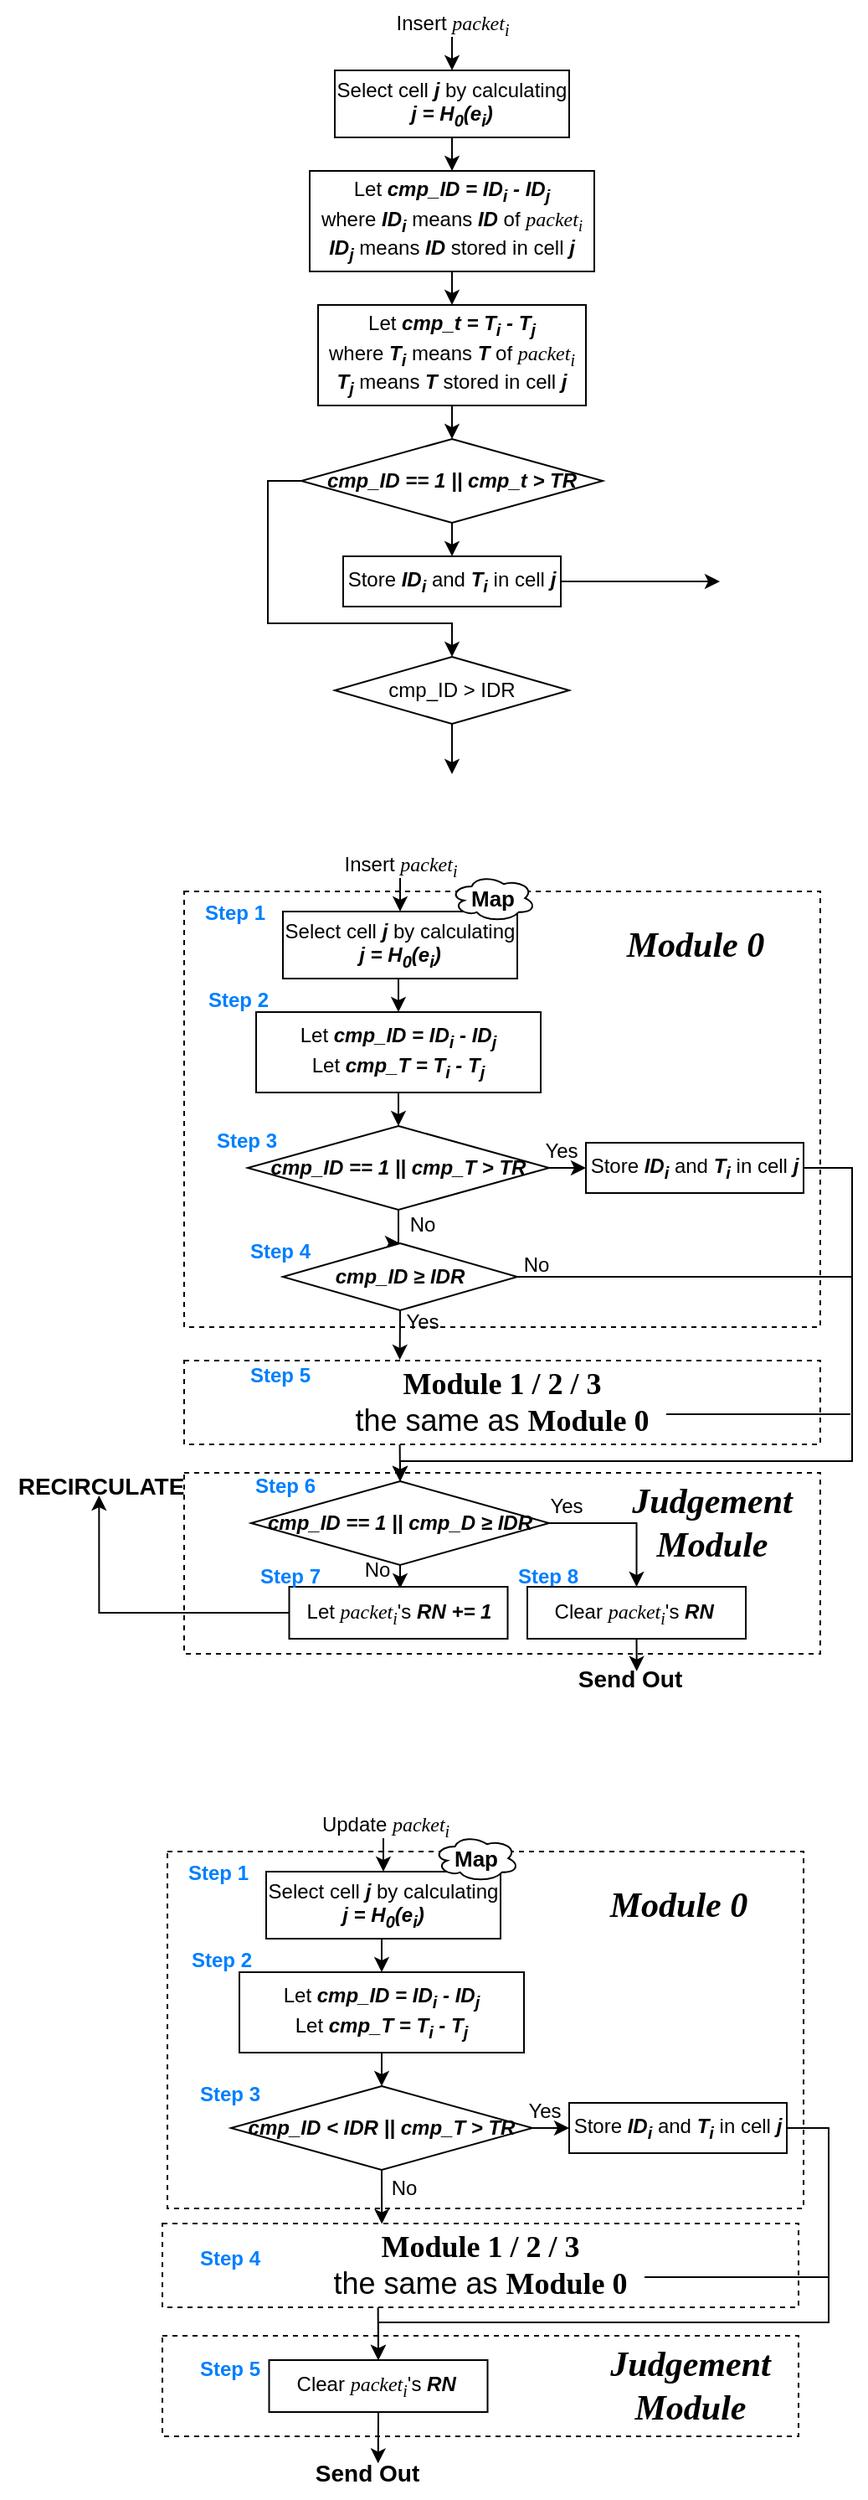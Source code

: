 <mxfile version="21.3.2" type="github">
  <diagram id="C5RBs43oDa-KdzZeNtuy" name="Page-1">
    <mxGraphModel dx="1040" dy="599" grid="0" gridSize="10" guides="1" tooltips="1" connect="1" arrows="1" fold="1" page="0" pageScale="1" pageWidth="827" pageHeight="5000" math="0" shadow="0">
      <root>
        <mxCell id="WIyWlLk6GJQsqaUBKTNV-0" />
        <mxCell id="WIyWlLk6GJQsqaUBKTNV-1" parent="WIyWlLk6GJQsqaUBKTNV-0" />
        <mxCell id="wr39eSM0irUaefbBcgBR-60" value="" style="rounded=0;whiteSpace=wrap;html=1;dashed=1;" vertex="1" parent="WIyWlLk6GJQsqaUBKTNV-1">
          <mxGeometry x="260" y="1017" width="380" height="108" as="geometry" />
        </mxCell>
        <mxCell id="wr39eSM0irUaefbBcgBR-49" value="" style="rounded=0;whiteSpace=wrap;html=1;dashed=1;" vertex="1" parent="WIyWlLk6GJQsqaUBKTNV-1">
          <mxGeometry x="260" y="670" width="380" height="260" as="geometry" />
        </mxCell>
        <mxCell id="wr39eSM0irUaefbBcgBR-39" value="&lt;font style=&quot;font-size: 18px;&quot;&gt;&lt;b&gt;&lt;font face=&quot;Lucida Console&quot;&gt;Module 1 / 2 / 3&lt;/font&gt;&lt;/b&gt;&lt;br&gt;the same as &lt;b&gt;&lt;font face=&quot;Lucida Console&quot;&gt;Module 0&lt;/font&gt;&lt;/b&gt;&lt;/font&gt;" style="rounded=0;whiteSpace=wrap;html=1;dashed=1;" vertex="1" parent="WIyWlLk6GJQsqaUBKTNV-1">
          <mxGeometry x="260" y="950" width="380" height="50" as="geometry" />
        </mxCell>
        <mxCell id="wr39eSM0irUaefbBcgBR-5" style="edgeStyle=orthogonalEdgeStyle;rounded=0;orthogonalLoop=1;jettySize=auto;html=1;exitX=0.5;exitY=1;exitDx=0;exitDy=0;entryX=0.5;entryY=0;entryDx=0;entryDy=0;" edge="1" parent="WIyWlLk6GJQsqaUBKTNV-1" source="wr39eSM0irUaefbBcgBR-0" target="wr39eSM0irUaefbBcgBR-6">
          <mxGeometry relative="1" as="geometry">
            <mxPoint x="420" y="260" as="targetPoint" />
          </mxGeometry>
        </mxCell>
        <mxCell id="wr39eSM0irUaefbBcgBR-0" value="Select cell &lt;i&gt;&lt;b&gt;j &lt;/b&gt;&lt;/i&gt;by calculating &lt;i&gt;&lt;b&gt;j = H&lt;sub&gt;0&lt;/sub&gt;(e&lt;sub&gt;i&lt;/sub&gt;)&lt;/b&gt;&lt;/i&gt;" style="rounded=0;whiteSpace=wrap;html=1;" vertex="1" parent="WIyWlLk6GJQsqaUBKTNV-1">
          <mxGeometry x="350" y="180" width="140" height="40" as="geometry" />
        </mxCell>
        <mxCell id="wr39eSM0irUaefbBcgBR-1" value="" style="endArrow=classic;html=1;rounded=0;entryX=0.5;entryY=0;entryDx=0;entryDy=0;" edge="1" parent="WIyWlLk6GJQsqaUBKTNV-1" target="wr39eSM0irUaefbBcgBR-0">
          <mxGeometry width="50" height="50" relative="1" as="geometry">
            <mxPoint x="420" y="160" as="sourcePoint" />
            <mxPoint x="450" y="190" as="targetPoint" />
          </mxGeometry>
        </mxCell>
        <mxCell id="wr39eSM0irUaefbBcgBR-3" value="Insert &lt;i&gt;&lt;font face=&quot;Comic Sans MS&quot;&gt;packet&lt;sub&gt;i&lt;/sub&gt;&lt;/font&gt;&lt;/i&gt;" style="text;html=1;align=center;verticalAlign=middle;resizable=0;points=[];autosize=1;strokeColor=none;fillColor=none;" vertex="1" parent="WIyWlLk6GJQsqaUBKTNV-1">
          <mxGeometry x="370" y="138" width="100" height="30" as="geometry" />
        </mxCell>
        <mxCell id="wr39eSM0irUaefbBcgBR-6" value="Let &lt;b&gt;&lt;i&gt;c&lt;/i&gt;&lt;/b&gt;&lt;b style=&quot;&quot;&gt;&lt;i style=&quot;&quot;&gt;mp_ID = ID&lt;sub&gt;i&lt;/sub&gt;&amp;nbsp;- ID&lt;/i&gt;&lt;/b&gt;&lt;b style=&quot;&quot;&gt;&lt;i&gt;&lt;sub&gt;j&lt;/sub&gt;&lt;/i&gt;&lt;/b&gt;&lt;br&gt;where &lt;b style=&quot;&quot;&gt;&lt;i&gt;ID&lt;sub&gt;i&lt;/sub&gt;&lt;/i&gt;&lt;/b&gt; means &lt;b&gt;&lt;i&gt;ID&lt;/i&gt;&lt;/b&gt; of &lt;font style=&quot;&quot; face=&quot;Comic Sans MS&quot;&gt;&lt;i&gt;packet&lt;font style=&quot;font-size: 11px;&quot;&gt;&lt;sub&gt;i&lt;/sub&gt;&lt;/font&gt;&lt;/i&gt;&lt;/font&gt;&lt;br&gt;&lt;i&gt;&lt;b&gt;ID&lt;sub&gt;j&lt;/sub&gt;&lt;/b&gt;&lt;/i&gt; means &lt;b&gt;&lt;i&gt;ID&lt;/i&gt;&lt;/b&gt; stored in cell &lt;b&gt;&lt;i&gt;j&lt;/i&gt;&lt;/b&gt;" style="rounded=0;whiteSpace=wrap;html=1;" vertex="1" parent="WIyWlLk6GJQsqaUBKTNV-1">
          <mxGeometry x="335" y="240" width="170" height="60" as="geometry" />
        </mxCell>
        <mxCell id="wr39eSM0irUaefbBcgBR-7" style="edgeStyle=orthogonalEdgeStyle;rounded=0;orthogonalLoop=1;jettySize=auto;html=1;exitX=0.5;exitY=1;exitDx=0;exitDy=0;entryX=0.5;entryY=0;entryDx=0;entryDy=0;" edge="1" parent="WIyWlLk6GJQsqaUBKTNV-1" source="wr39eSM0irUaefbBcgBR-6" target="wr39eSM0irUaefbBcgBR-8">
          <mxGeometry relative="1" as="geometry">
            <mxPoint x="420" y="350" as="targetPoint" />
            <mxPoint x="430" y="240" as="sourcePoint" />
          </mxGeometry>
        </mxCell>
        <mxCell id="wr39eSM0irUaefbBcgBR-9" style="edgeStyle=orthogonalEdgeStyle;rounded=0;orthogonalLoop=1;jettySize=auto;html=1;exitX=0.5;exitY=1;exitDx=0;exitDy=0;entryX=0.5;entryY=0;entryDx=0;entryDy=0;" edge="1" parent="WIyWlLk6GJQsqaUBKTNV-1" source="wr39eSM0irUaefbBcgBR-8" target="wr39eSM0irUaefbBcgBR-11">
          <mxGeometry relative="1" as="geometry">
            <mxPoint x="420" y="440" as="targetPoint" />
          </mxGeometry>
        </mxCell>
        <mxCell id="wr39eSM0irUaefbBcgBR-8" value="Let &lt;b&gt;&lt;i&gt;cmp_t = T&lt;sub&gt;i&lt;/sub&gt; - T&lt;sub&gt;j&lt;/sub&gt;&lt;br&gt;&lt;/i&gt;&lt;/b&gt;where &lt;b&gt;&lt;i&gt;T&lt;sub&gt;i&lt;/sub&gt;&lt;/i&gt;&lt;/b&gt; means &lt;b&gt;&lt;i&gt;T&lt;/i&gt;&lt;/b&gt; of &lt;i&gt;&lt;font face=&quot;Comic Sans MS&quot;&gt;packet&lt;sub&gt;i&lt;/sub&gt;&lt;/font&gt;&lt;/i&gt;&lt;br&gt;&lt;b&gt;&lt;i&gt;T&lt;sub&gt;j&lt;/sub&gt;&lt;/i&gt;&lt;/b&gt; means &lt;b&gt;&lt;i&gt;T&lt;/i&gt;&lt;/b&gt; stored in cell &lt;b&gt;&lt;i&gt;j&lt;/i&gt;&lt;/b&gt;" style="rounded=0;whiteSpace=wrap;html=1;" vertex="1" parent="WIyWlLk6GJQsqaUBKTNV-1">
          <mxGeometry x="340" y="320" width="160" height="60" as="geometry" />
        </mxCell>
        <mxCell id="wr39eSM0irUaefbBcgBR-16" style="edgeStyle=orthogonalEdgeStyle;rounded=0;orthogonalLoop=1;jettySize=auto;html=1;exitX=0.5;exitY=1;exitDx=0;exitDy=0;entryX=0.5;entryY=0;entryDx=0;entryDy=0;" edge="1" parent="WIyWlLk6GJQsqaUBKTNV-1" source="wr39eSM0irUaefbBcgBR-11" target="wr39eSM0irUaefbBcgBR-15">
          <mxGeometry relative="1" as="geometry" />
        </mxCell>
        <mxCell id="wr39eSM0irUaefbBcgBR-20" style="edgeStyle=orthogonalEdgeStyle;rounded=0;orthogonalLoop=1;jettySize=auto;html=1;exitX=0;exitY=0.5;exitDx=0;exitDy=0;" edge="1" parent="WIyWlLk6GJQsqaUBKTNV-1" source="wr39eSM0irUaefbBcgBR-11" target="wr39eSM0irUaefbBcgBR-19">
          <mxGeometry relative="1" as="geometry">
            <Array as="points">
              <mxPoint x="310" y="425" />
              <mxPoint x="310" y="510" />
              <mxPoint x="420" y="510" />
            </Array>
          </mxGeometry>
        </mxCell>
        <mxCell id="wr39eSM0irUaefbBcgBR-11" value="&lt;b&gt;&lt;i&gt;cmp_ID == 1 || cmp_t &amp;gt; TR&lt;/i&gt;&lt;/b&gt;" style="rhombus;whiteSpace=wrap;html=1;" vertex="1" parent="WIyWlLk6GJQsqaUBKTNV-1">
          <mxGeometry x="330" y="400" width="180" height="50" as="geometry" />
        </mxCell>
        <mxCell id="wr39eSM0irUaefbBcgBR-17" style="edgeStyle=orthogonalEdgeStyle;rounded=0;orthogonalLoop=1;jettySize=auto;html=1;exitX=1;exitY=0.5;exitDx=0;exitDy=0;" edge="1" parent="WIyWlLk6GJQsqaUBKTNV-1" source="wr39eSM0irUaefbBcgBR-15">
          <mxGeometry relative="1" as="geometry">
            <mxPoint x="580" y="485" as="targetPoint" />
          </mxGeometry>
        </mxCell>
        <mxCell id="wr39eSM0irUaefbBcgBR-15" value="Store &lt;b&gt;&lt;i&gt;ID&lt;sub&gt;i&lt;/sub&gt;&lt;/i&gt;&lt;/b&gt; and &lt;b&gt;&lt;i&gt;T&lt;sub&gt;i&lt;/sub&gt;&lt;/i&gt;&lt;/b&gt; in cell &lt;b&gt;&lt;i&gt;j&lt;/i&gt;&lt;/b&gt;" style="rounded=0;whiteSpace=wrap;html=1;glass=0;" vertex="1" parent="WIyWlLk6GJQsqaUBKTNV-1">
          <mxGeometry x="355" y="470" width="130" height="30" as="geometry" />
        </mxCell>
        <mxCell id="wr39eSM0irUaefbBcgBR-22" style="edgeStyle=orthogonalEdgeStyle;rounded=0;orthogonalLoop=1;jettySize=auto;html=1;exitX=0.5;exitY=1;exitDx=0;exitDy=0;" edge="1" parent="WIyWlLk6GJQsqaUBKTNV-1" source="wr39eSM0irUaefbBcgBR-19">
          <mxGeometry relative="1" as="geometry">
            <mxPoint x="420" y="600" as="targetPoint" />
          </mxGeometry>
        </mxCell>
        <mxCell id="wr39eSM0irUaefbBcgBR-19" value="cmp_ID &amp;gt; IDR" style="rhombus;whiteSpace=wrap;html=1;" vertex="1" parent="WIyWlLk6GJQsqaUBKTNV-1">
          <mxGeometry x="350" y="530" width="140" height="40" as="geometry" />
        </mxCell>
        <mxCell id="wr39eSM0irUaefbBcgBR-24" style="edgeStyle=orthogonalEdgeStyle;rounded=0;orthogonalLoop=1;jettySize=auto;html=1;exitX=0.5;exitY=1;exitDx=0;exitDy=0;entryX=0.5;entryY=0;entryDx=0;entryDy=0;" edge="1" parent="WIyWlLk6GJQsqaUBKTNV-1" source="wr39eSM0irUaefbBcgBR-25" target="wr39eSM0irUaefbBcgBR-28">
          <mxGeometry relative="1" as="geometry">
            <mxPoint x="389" y="762" as="targetPoint" />
          </mxGeometry>
        </mxCell>
        <mxCell id="wr39eSM0irUaefbBcgBR-25" value="Select cell &lt;i&gt;&lt;b&gt;j &lt;/b&gt;&lt;/i&gt;by calculating &lt;i&gt;&lt;b&gt;j = H&lt;sub&gt;0&lt;/sub&gt;(e&lt;sub&gt;i&lt;/sub&gt;)&lt;/b&gt;&lt;/i&gt;" style="rounded=0;whiteSpace=wrap;html=1;" vertex="1" parent="WIyWlLk6GJQsqaUBKTNV-1">
          <mxGeometry x="319" y="682" width="140" height="40" as="geometry" />
        </mxCell>
        <mxCell id="wr39eSM0irUaefbBcgBR-26" value="" style="endArrow=classic;html=1;rounded=0;entryX=0.5;entryY=0;entryDx=0;entryDy=0;" edge="1" parent="WIyWlLk6GJQsqaUBKTNV-1" target="wr39eSM0irUaefbBcgBR-25">
          <mxGeometry width="50" height="50" relative="1" as="geometry">
            <mxPoint x="389" y="662" as="sourcePoint" />
            <mxPoint x="419" y="692" as="targetPoint" />
          </mxGeometry>
        </mxCell>
        <mxCell id="wr39eSM0irUaefbBcgBR-27" value="Insert &lt;i&gt;&lt;font face=&quot;Comic Sans MS&quot;&gt;packet&lt;sub&gt;i&lt;/sub&gt;&lt;/font&gt;&lt;/i&gt;" style="text;html=1;align=center;verticalAlign=middle;resizable=0;points=[];autosize=1;strokeColor=none;fillColor=none;" vertex="1" parent="WIyWlLk6GJQsqaUBKTNV-1">
          <mxGeometry x="339" y="640" width="100" height="30" as="geometry" />
        </mxCell>
        <mxCell id="wr39eSM0irUaefbBcgBR-28" value="Let &lt;b&gt;&lt;i&gt;c&lt;/i&gt;&lt;/b&gt;&lt;b style=&quot;&quot;&gt;&lt;i style=&quot;&quot;&gt;mp_ID = ID&lt;sub&gt;i&lt;/sub&gt;&amp;nbsp;- ID&lt;/i&gt;&lt;/b&gt;&lt;b style=&quot;&quot;&gt;&lt;i&gt;&lt;sub&gt;j&lt;br&gt;&lt;/sub&gt;&lt;/i&gt;&lt;/b&gt;Let&amp;nbsp;&lt;b style=&quot;border-color: var(--border-color);&quot;&gt;&lt;i style=&quot;border-color: var(--border-color);&quot;&gt;cmp_T = T&lt;sub style=&quot;border-color: var(--border-color);&quot;&gt;i&lt;/sub&gt;&amp;nbsp;- T&lt;sub style=&quot;border-color: var(--border-color);&quot;&gt;j&lt;/sub&gt;&lt;/i&gt;&lt;/b&gt;&lt;b style=&quot;&quot;&gt;&lt;i&gt;&lt;sub&gt;&lt;br&gt;&lt;/sub&gt;&lt;/i&gt;&lt;/b&gt;" style="rounded=0;whiteSpace=wrap;html=1;" vertex="1" parent="WIyWlLk6GJQsqaUBKTNV-1">
          <mxGeometry x="303" y="742" width="170" height="48" as="geometry" />
        </mxCell>
        <mxCell id="wr39eSM0irUaefbBcgBR-29" style="edgeStyle=orthogonalEdgeStyle;rounded=0;orthogonalLoop=1;jettySize=auto;html=1;exitX=0.5;exitY=1;exitDx=0;exitDy=0;entryX=0.5;entryY=0;entryDx=0;entryDy=0;" edge="1" parent="WIyWlLk6GJQsqaUBKTNV-1" source="wr39eSM0irUaefbBcgBR-28" target="wr39eSM0irUaefbBcgBR-34">
          <mxGeometry relative="1" as="geometry">
            <mxPoint x="389.5" y="822" as="targetPoint" />
            <mxPoint x="399" y="742" as="sourcePoint" />
          </mxGeometry>
        </mxCell>
        <mxCell id="wr39eSM0irUaefbBcgBR-42" style="edgeStyle=orthogonalEdgeStyle;rounded=0;orthogonalLoop=1;jettySize=auto;html=1;exitX=1;exitY=0.5;exitDx=0;exitDy=0;entryX=0;entryY=0.5;entryDx=0;entryDy=0;" edge="1" parent="WIyWlLk6GJQsqaUBKTNV-1" source="wr39eSM0irUaefbBcgBR-34" target="wr39eSM0irUaefbBcgBR-36">
          <mxGeometry relative="1" as="geometry" />
        </mxCell>
        <mxCell id="wr39eSM0irUaefbBcgBR-43" style="edgeStyle=orthogonalEdgeStyle;rounded=0;orthogonalLoop=1;jettySize=auto;html=1;exitX=0.5;exitY=1;exitDx=0;exitDy=0;" edge="1" parent="WIyWlLk6GJQsqaUBKTNV-1" source="wr39eSM0irUaefbBcgBR-34" target="wr39eSM0irUaefbBcgBR-38">
          <mxGeometry relative="1" as="geometry" />
        </mxCell>
        <mxCell id="wr39eSM0irUaefbBcgBR-34" value="&lt;b&gt;&lt;i&gt;cmp_ID == 1 || cmp_T &amp;gt; TR&lt;/i&gt;&lt;/b&gt;" style="rhombus;whiteSpace=wrap;html=1;" vertex="1" parent="WIyWlLk6GJQsqaUBKTNV-1">
          <mxGeometry x="298" y="810" width="180" height="50" as="geometry" />
        </mxCell>
        <mxCell id="wr39eSM0irUaefbBcgBR-74" style="edgeStyle=orthogonalEdgeStyle;rounded=0;orthogonalLoop=1;jettySize=auto;html=1;exitX=1;exitY=0.5;exitDx=0;exitDy=0;entryX=0.5;entryY=0;entryDx=0;entryDy=0;" edge="1" parent="WIyWlLk6GJQsqaUBKTNV-1" source="wr39eSM0irUaefbBcgBR-36" target="wr39eSM0irUaefbBcgBR-44">
          <mxGeometry relative="1" as="geometry">
            <Array as="points">
              <mxPoint x="659" y="835" />
              <mxPoint x="659" y="1010" />
              <mxPoint x="389" y="1010" />
            </Array>
          </mxGeometry>
        </mxCell>
        <mxCell id="wr39eSM0irUaefbBcgBR-36" value="Store &lt;b&gt;&lt;i&gt;ID&lt;sub&gt;i&lt;/sub&gt;&lt;/i&gt;&lt;/b&gt; and &lt;b&gt;&lt;i&gt;T&lt;sub&gt;i&lt;/sub&gt;&lt;/i&gt;&lt;/b&gt; in cell &lt;b&gt;&lt;i&gt;j&lt;/i&gt;&lt;/b&gt;" style="rounded=0;whiteSpace=wrap;html=1;glass=0;" vertex="1" parent="WIyWlLk6GJQsqaUBKTNV-1">
          <mxGeometry x="500" y="820" width="130" height="30" as="geometry" />
        </mxCell>
        <mxCell id="wr39eSM0irUaefbBcgBR-37" style="edgeStyle=orthogonalEdgeStyle;rounded=0;orthogonalLoop=1;jettySize=auto;html=1;exitX=0.5;exitY=1;exitDx=0;exitDy=0;entryX=0.339;entryY=-0.01;entryDx=0;entryDy=0;entryPerimeter=0;" edge="1" parent="WIyWlLk6GJQsqaUBKTNV-1" source="wr39eSM0irUaefbBcgBR-38" target="wr39eSM0irUaefbBcgBR-39">
          <mxGeometry relative="1" as="geometry">
            <mxPoint x="420" y="960" as="targetPoint" />
          </mxGeometry>
        </mxCell>
        <mxCell id="wr39eSM0irUaefbBcgBR-63" style="edgeStyle=orthogonalEdgeStyle;rounded=0;orthogonalLoop=1;jettySize=auto;html=1;exitX=0;exitY=0.5;exitDx=0;exitDy=0;entryX=0.5;entryY=0;entryDx=0;entryDy=0;" edge="1" parent="WIyWlLk6GJQsqaUBKTNV-1" source="wr39eSM0irUaefbBcgBR-38" target="wr39eSM0irUaefbBcgBR-44">
          <mxGeometry relative="1" as="geometry">
            <Array as="points">
              <mxPoint x="659" y="900" />
              <mxPoint x="659" y="1010" />
              <mxPoint x="389" y="1010" />
            </Array>
          </mxGeometry>
        </mxCell>
        <mxCell id="wr39eSM0irUaefbBcgBR-38" value="&lt;b&gt;&lt;i&gt;cmp_ID ≥ IDR&lt;/i&gt;&lt;/b&gt;" style="rhombus;whiteSpace=wrap;html=1;" vertex="1" parent="WIyWlLk6GJQsqaUBKTNV-1">
          <mxGeometry x="319" y="880" width="140" height="40" as="geometry" />
        </mxCell>
        <mxCell id="wr39eSM0irUaefbBcgBR-45" style="edgeStyle=orthogonalEdgeStyle;rounded=0;orthogonalLoop=1;jettySize=auto;html=1;exitX=0.5;exitY=1;exitDx=0;exitDy=0;" edge="1" parent="WIyWlLk6GJQsqaUBKTNV-1" source="wr39eSM0irUaefbBcgBR-44">
          <mxGeometry relative="1" as="geometry">
            <mxPoint x="389" y="1086" as="targetPoint" />
          </mxGeometry>
        </mxCell>
        <mxCell id="wr39eSM0irUaefbBcgBR-142" style="edgeStyle=orthogonalEdgeStyle;rounded=0;orthogonalLoop=1;jettySize=auto;html=1;exitX=1;exitY=0.5;exitDx=0;exitDy=0;" edge="1" parent="WIyWlLk6GJQsqaUBKTNV-1" source="wr39eSM0irUaefbBcgBR-44" target="wr39eSM0irUaefbBcgBR-137">
          <mxGeometry relative="1" as="geometry" />
        </mxCell>
        <mxCell id="wr39eSM0irUaefbBcgBR-44" value="&lt;b&gt;&lt;i&gt;cmp_ID == 1 || cmp_D ≥ IDR&lt;/i&gt;&lt;/b&gt;" style="rhombus;whiteSpace=wrap;html=1;" vertex="1" parent="WIyWlLk6GJQsqaUBKTNV-1">
          <mxGeometry x="300" y="1022" width="178" height="50" as="geometry" />
        </mxCell>
        <mxCell id="wr39eSM0irUaefbBcgBR-46" value="&lt;font style=&quot;font-size: 14px;&quot;&gt;&lt;b&gt;Send Out&lt;/b&gt;&lt;/font&gt;" style="text;html=1;align=center;verticalAlign=middle;resizable=0;points=[];autosize=1;strokeColor=none;fillColor=none;" vertex="1" parent="WIyWlLk6GJQsqaUBKTNV-1">
          <mxGeometry x="481" y="1125" width="90" height="30" as="geometry" />
        </mxCell>
        <mxCell id="wr39eSM0irUaefbBcgBR-50" value="&lt;b&gt;&lt;i&gt;&lt;font face=&quot;Lucida Console&quot; style=&quot;font-size: 21px;&quot;&gt;Module 0&lt;/font&gt;&lt;/i&gt;&lt;/b&gt;" style="text;html=1;align=center;verticalAlign=middle;resizable=0;points=[];autosize=1;strokeColor=none;fillColor=none;" vertex="1" parent="WIyWlLk6GJQsqaUBKTNV-1">
          <mxGeometry x="500" y="682" width="130" height="40" as="geometry" />
        </mxCell>
        <mxCell id="wr39eSM0irUaefbBcgBR-51" value="&lt;font style=&quot;font-size: 13px;&quot;&gt;&lt;b&gt;Map&lt;/b&gt;&lt;/font&gt;" style="ellipse;shape=cloud;whiteSpace=wrap;html=1;" vertex="1" parent="WIyWlLk6GJQsqaUBKTNV-1">
          <mxGeometry x="419" y="660" width="51" height="28" as="geometry" />
        </mxCell>
        <mxCell id="wr39eSM0irUaefbBcgBR-55" value="" style="endArrow=classic;html=1;rounded=0;exitX=0.339;exitY=1.002;exitDx=0;exitDy=0;exitPerimeter=0;entryX=0.5;entryY=0;entryDx=0;entryDy=0;" edge="1" parent="WIyWlLk6GJQsqaUBKTNV-1" source="wr39eSM0irUaefbBcgBR-39" target="wr39eSM0irUaefbBcgBR-44">
          <mxGeometry width="50" height="50" relative="1" as="geometry">
            <mxPoint x="440" y="930" as="sourcePoint" />
            <mxPoint x="490" y="880" as="targetPoint" />
          </mxGeometry>
        </mxCell>
        <mxCell id="wr39eSM0irUaefbBcgBR-56" value="Yes" style="text;html=1;align=center;verticalAlign=middle;resizable=0;points=[];autosize=1;strokeColor=none;fillColor=none;" vertex="1" parent="WIyWlLk6GJQsqaUBKTNV-1">
          <mxGeometry x="468" y="1022" width="40" height="30" as="geometry" />
        </mxCell>
        <mxCell id="wr39eSM0irUaefbBcgBR-57" value="No" style="text;html=1;align=center;verticalAlign=middle;resizable=0;points=[];autosize=1;strokeColor=none;fillColor=none;" vertex="1" parent="WIyWlLk6GJQsqaUBKTNV-1">
          <mxGeometry x="355" y="1060" width="40" height="30" as="geometry" />
        </mxCell>
        <mxCell id="wr39eSM0irUaefbBcgBR-58" value="&lt;font style=&quot;font-size: 14px;&quot;&gt;&lt;b&gt;RECIRCULATE&lt;/b&gt;&lt;/font&gt;" style="text;html=1;align=center;verticalAlign=middle;resizable=0;points=[];autosize=1;strokeColor=none;fillColor=none;" vertex="1" parent="WIyWlLk6GJQsqaUBKTNV-1">
          <mxGeometry x="150" y="1010" width="120" height="30" as="geometry" />
        </mxCell>
        <mxCell id="wr39eSM0irUaefbBcgBR-61" value="&lt;b&gt;&lt;i&gt;&lt;font face=&quot;Lucida Console&quot; style=&quot;font-size: 21px;&quot;&gt;Judgement&lt;br&gt;Module&lt;/font&gt;&lt;/i&gt;&lt;/b&gt;" style="text;html=1;align=center;verticalAlign=middle;resizable=0;points=[];autosize=1;strokeColor=none;fillColor=none;" vertex="1" parent="WIyWlLk6GJQsqaUBKTNV-1">
          <mxGeometry x="505" y="1017" width="140" height="60" as="geometry" />
        </mxCell>
        <mxCell id="wr39eSM0irUaefbBcgBR-65" value="" style="endArrow=none;html=1;rounded=0;" edge="1" parent="WIyWlLk6GJQsqaUBKTNV-1">
          <mxGeometry width="50" height="50" relative="1" as="geometry">
            <mxPoint x="658" y="982" as="sourcePoint" />
            <mxPoint x="548" y="982" as="targetPoint" />
          </mxGeometry>
        </mxCell>
        <mxCell id="wr39eSM0irUaefbBcgBR-66" value="&lt;font color=&quot;#007fff&quot;&gt;&lt;b&gt;Step 1&lt;/b&gt;&lt;/font&gt;" style="text;html=1;align=center;verticalAlign=middle;resizable=0;points=[];autosize=1;strokeColor=none;fillColor=none;" vertex="1" parent="WIyWlLk6GJQsqaUBKTNV-1">
          <mxGeometry x="263" y="670" width="54" height="26" as="geometry" />
        </mxCell>
        <mxCell id="wr39eSM0irUaefbBcgBR-67" value="&lt;font color=&quot;#007fff&quot;&gt;&lt;b&gt;Step 2&lt;/b&gt;&lt;/font&gt;" style="text;html=1;align=center;verticalAlign=middle;resizable=0;points=[];autosize=1;strokeColor=none;fillColor=none;" vertex="1" parent="WIyWlLk6GJQsqaUBKTNV-1">
          <mxGeometry x="265" y="722" width="54" height="26" as="geometry" />
        </mxCell>
        <mxCell id="wr39eSM0irUaefbBcgBR-68" value="&lt;font color=&quot;#007fff&quot;&gt;&lt;b&gt;Step 3&lt;/b&gt;&lt;/font&gt;" style="text;html=1;align=center;verticalAlign=middle;resizable=0;points=[];autosize=1;strokeColor=none;fillColor=none;" vertex="1" parent="WIyWlLk6GJQsqaUBKTNV-1">
          <mxGeometry x="270" y="806" width="54" height="26" as="geometry" />
        </mxCell>
        <mxCell id="wr39eSM0irUaefbBcgBR-70" value="&lt;font color=&quot;#007fff&quot;&gt;&lt;b&gt;Step 4&lt;/b&gt;&lt;/font&gt;" style="text;html=1;align=center;verticalAlign=middle;resizable=0;points=[];autosize=1;strokeColor=none;fillColor=none;" vertex="1" parent="WIyWlLk6GJQsqaUBKTNV-1">
          <mxGeometry x="290" y="872" width="54" height="26" as="geometry" />
        </mxCell>
        <mxCell id="wr39eSM0irUaefbBcgBR-79" value="Yes" style="text;html=1;align=center;verticalAlign=middle;resizable=0;points=[];autosize=1;strokeColor=none;fillColor=none;" vertex="1" parent="WIyWlLk6GJQsqaUBKTNV-1">
          <mxGeometry x="465" y="810" width="40" height="30" as="geometry" />
        </mxCell>
        <mxCell id="wr39eSM0irUaefbBcgBR-81" value="Yes" style="text;html=1;align=center;verticalAlign=middle;resizable=0;points=[];autosize=1;strokeColor=none;fillColor=none;" vertex="1" parent="WIyWlLk6GJQsqaUBKTNV-1">
          <mxGeometry x="382" y="912" width="40" height="30" as="geometry" />
        </mxCell>
        <mxCell id="wr39eSM0irUaefbBcgBR-82" value="No" style="text;html=1;align=center;verticalAlign=middle;resizable=0;points=[];autosize=1;strokeColor=none;fillColor=none;" vertex="1" parent="WIyWlLk6GJQsqaUBKTNV-1">
          <mxGeometry x="450" y="878" width="40" height="30" as="geometry" />
        </mxCell>
        <mxCell id="wr39eSM0irUaefbBcgBR-83" value="&lt;font color=&quot;#007fff&quot;&gt;&lt;b&gt;Step 5&lt;/b&gt;&lt;/font&gt;" style="text;html=1;align=center;verticalAlign=middle;resizable=0;points=[];autosize=1;strokeColor=none;fillColor=none;" vertex="1" parent="WIyWlLk6GJQsqaUBKTNV-1">
          <mxGeometry x="290" y="946" width="54" height="26" as="geometry" />
        </mxCell>
        <mxCell id="wr39eSM0irUaefbBcgBR-84" value="&lt;font color=&quot;#007fff&quot;&gt;&lt;b&gt;Step 6&lt;/b&gt;&lt;/font&gt;" style="text;html=1;align=center;verticalAlign=middle;resizable=0;points=[];autosize=1;strokeColor=none;fillColor=none;" vertex="1" parent="WIyWlLk6GJQsqaUBKTNV-1">
          <mxGeometry x="293" y="1012" width="54" height="26" as="geometry" />
        </mxCell>
        <mxCell id="wr39eSM0irUaefbBcgBR-85" value="No" style="text;html=1;align=center;verticalAlign=middle;resizable=0;points=[];autosize=1;strokeColor=none;fillColor=none;" vertex="1" parent="WIyWlLk6GJQsqaUBKTNV-1">
          <mxGeometry x="382" y="854" width="40" height="30" as="geometry" />
        </mxCell>
        <mxCell id="wr39eSM0irUaefbBcgBR-86" value="" style="rounded=0;whiteSpace=wrap;html=1;dashed=1;" vertex="1" parent="WIyWlLk6GJQsqaUBKTNV-1">
          <mxGeometry x="247" y="1532" width="380" height="60" as="geometry" />
        </mxCell>
        <mxCell id="wr39eSM0irUaefbBcgBR-87" value="" style="rounded=0;whiteSpace=wrap;html=1;dashed=1;" vertex="1" parent="WIyWlLk6GJQsqaUBKTNV-1">
          <mxGeometry x="250" y="1243" width="380" height="213" as="geometry" />
        </mxCell>
        <mxCell id="wr39eSM0irUaefbBcgBR-88" value="&lt;font style=&quot;font-size: 18px;&quot;&gt;&lt;b&gt;&lt;font face=&quot;Lucida Console&quot;&gt;Module 1 / 2 / 3&lt;/font&gt;&lt;/b&gt;&lt;br&gt;the same as &lt;b&gt;&lt;font face=&quot;Lucida Console&quot;&gt;Module 0&lt;/font&gt;&lt;/b&gt;&lt;/font&gt;" style="rounded=0;whiteSpace=wrap;html=1;dashed=1;" vertex="1" parent="WIyWlLk6GJQsqaUBKTNV-1">
          <mxGeometry x="247" y="1465" width="380" height="50" as="geometry" />
        </mxCell>
        <mxCell id="wr39eSM0irUaefbBcgBR-89" style="edgeStyle=orthogonalEdgeStyle;rounded=0;orthogonalLoop=1;jettySize=auto;html=1;exitX=0.5;exitY=1;exitDx=0;exitDy=0;entryX=0.5;entryY=0;entryDx=0;entryDy=0;" edge="1" parent="WIyWlLk6GJQsqaUBKTNV-1" source="wr39eSM0irUaefbBcgBR-90" target="wr39eSM0irUaefbBcgBR-93">
          <mxGeometry relative="1" as="geometry">
            <mxPoint x="379" y="1335" as="targetPoint" />
          </mxGeometry>
        </mxCell>
        <mxCell id="wr39eSM0irUaefbBcgBR-90" value="Select cell &lt;i&gt;&lt;b&gt;j &lt;/b&gt;&lt;/i&gt;by calculating &lt;i&gt;&lt;b&gt;j = H&lt;sub&gt;0&lt;/sub&gt;(e&lt;sub&gt;i&lt;/sub&gt;)&lt;/b&gt;&lt;/i&gt;" style="rounded=0;whiteSpace=wrap;html=1;" vertex="1" parent="WIyWlLk6GJQsqaUBKTNV-1">
          <mxGeometry x="309" y="1255" width="140" height="40" as="geometry" />
        </mxCell>
        <mxCell id="wr39eSM0irUaefbBcgBR-91" value="" style="endArrow=classic;html=1;rounded=0;entryX=0.5;entryY=0;entryDx=0;entryDy=0;" edge="1" parent="WIyWlLk6GJQsqaUBKTNV-1" target="wr39eSM0irUaefbBcgBR-90">
          <mxGeometry width="50" height="50" relative="1" as="geometry">
            <mxPoint x="379" y="1235" as="sourcePoint" />
            <mxPoint x="409" y="1265" as="targetPoint" />
          </mxGeometry>
        </mxCell>
        <mxCell id="wr39eSM0irUaefbBcgBR-92" value="Update&amp;nbsp;&lt;i&gt;&lt;font face=&quot;Comic Sans MS&quot;&gt;packet&lt;sub&gt;i&lt;/sub&gt;&lt;/font&gt;&lt;/i&gt;" style="text;html=1;align=center;verticalAlign=middle;resizable=0;points=[];autosize=1;strokeColor=none;fillColor=none;" vertex="1" parent="WIyWlLk6GJQsqaUBKTNV-1">
          <mxGeometry x="329" y="1213" width="101" height="30" as="geometry" />
        </mxCell>
        <mxCell id="wr39eSM0irUaefbBcgBR-93" value="Let &lt;b&gt;&lt;i&gt;c&lt;/i&gt;&lt;/b&gt;&lt;b style=&quot;&quot;&gt;&lt;i style=&quot;&quot;&gt;mp_ID = ID&lt;sub&gt;i&lt;/sub&gt;&amp;nbsp;- ID&lt;/i&gt;&lt;/b&gt;&lt;b style=&quot;&quot;&gt;&lt;i&gt;&lt;sub&gt;j&lt;br&gt;&lt;/sub&gt;&lt;/i&gt;&lt;/b&gt;Let&amp;nbsp;&lt;b style=&quot;border-color: var(--border-color);&quot;&gt;&lt;i style=&quot;border-color: var(--border-color);&quot;&gt;cmp_T = T&lt;sub style=&quot;border-color: var(--border-color);&quot;&gt;i&lt;/sub&gt;&amp;nbsp;- T&lt;sub style=&quot;border-color: var(--border-color);&quot;&gt;j&lt;/sub&gt;&lt;/i&gt;&lt;/b&gt;&lt;b style=&quot;&quot;&gt;&lt;i&gt;&lt;sub&gt;&lt;br&gt;&lt;/sub&gt;&lt;/i&gt;&lt;/b&gt;" style="rounded=0;whiteSpace=wrap;html=1;" vertex="1" parent="WIyWlLk6GJQsqaUBKTNV-1">
          <mxGeometry x="293" y="1315" width="170" height="48" as="geometry" />
        </mxCell>
        <mxCell id="wr39eSM0irUaefbBcgBR-94" style="edgeStyle=orthogonalEdgeStyle;rounded=0;orthogonalLoop=1;jettySize=auto;html=1;exitX=0.5;exitY=1;exitDx=0;exitDy=0;entryX=0.5;entryY=0;entryDx=0;entryDy=0;" edge="1" parent="WIyWlLk6GJQsqaUBKTNV-1" source="wr39eSM0irUaefbBcgBR-93" target="wr39eSM0irUaefbBcgBR-97">
          <mxGeometry relative="1" as="geometry">
            <mxPoint x="379.5" y="1395" as="targetPoint" />
            <mxPoint x="389" y="1315" as="sourcePoint" />
          </mxGeometry>
        </mxCell>
        <mxCell id="wr39eSM0irUaefbBcgBR-95" style="edgeStyle=orthogonalEdgeStyle;rounded=0;orthogonalLoop=1;jettySize=auto;html=1;exitX=1;exitY=0.5;exitDx=0;exitDy=0;entryX=0;entryY=0.5;entryDx=0;entryDy=0;" edge="1" parent="WIyWlLk6GJQsqaUBKTNV-1" source="wr39eSM0irUaefbBcgBR-97" target="wr39eSM0irUaefbBcgBR-99">
          <mxGeometry relative="1" as="geometry" />
        </mxCell>
        <mxCell id="wr39eSM0irUaefbBcgBR-132" style="edgeStyle=orthogonalEdgeStyle;rounded=0;orthogonalLoop=1;jettySize=auto;html=1;exitX=0.5;exitY=1;exitDx=0;exitDy=0;entryX=0.345;entryY=0.006;entryDx=0;entryDy=0;entryPerimeter=0;" edge="1" parent="WIyWlLk6GJQsqaUBKTNV-1" source="wr39eSM0irUaefbBcgBR-97" target="wr39eSM0irUaefbBcgBR-88">
          <mxGeometry relative="1" as="geometry" />
        </mxCell>
        <mxCell id="wr39eSM0irUaefbBcgBR-97" value="&lt;b&gt;&lt;i&gt;cmp_ID &amp;lt; IDR || cmp_T &amp;gt; TR&lt;/i&gt;&lt;/b&gt;" style="rhombus;whiteSpace=wrap;html=1;" vertex="1" parent="WIyWlLk6GJQsqaUBKTNV-1">
          <mxGeometry x="288" y="1383" width="180" height="50" as="geometry" />
        </mxCell>
        <mxCell id="wr39eSM0irUaefbBcgBR-134" style="edgeStyle=orthogonalEdgeStyle;rounded=0;orthogonalLoop=1;jettySize=auto;html=1;exitX=1;exitY=0.5;exitDx=0;exitDy=0;entryX=0.5;entryY=0;entryDx=0;entryDy=0;" edge="1" parent="WIyWlLk6GJQsqaUBKTNV-1" source="wr39eSM0irUaefbBcgBR-99" target="wr39eSM0irUaefbBcgBR-133">
          <mxGeometry relative="1" as="geometry">
            <Array as="points">
              <mxPoint x="645" y="1408" />
              <mxPoint x="645" y="1524" />
              <mxPoint x="376" y="1524" />
            </Array>
          </mxGeometry>
        </mxCell>
        <mxCell id="wr39eSM0irUaefbBcgBR-99" value="Store &lt;b&gt;&lt;i&gt;ID&lt;sub&gt;i&lt;/sub&gt;&lt;/i&gt;&lt;/b&gt; and &lt;b&gt;&lt;i&gt;T&lt;sub&gt;i&lt;/sub&gt;&lt;/i&gt;&lt;/b&gt; in cell &lt;b&gt;&lt;i&gt;j&lt;/i&gt;&lt;/b&gt;" style="rounded=0;whiteSpace=wrap;html=1;glass=0;" vertex="1" parent="WIyWlLk6GJQsqaUBKTNV-1">
          <mxGeometry x="490" y="1393" width="130" height="30" as="geometry" />
        </mxCell>
        <mxCell id="wr39eSM0irUaefbBcgBR-106" value="&lt;font style=&quot;font-size: 14px;&quot;&gt;&lt;b&gt;Send Out&lt;/b&gt;&lt;/font&gt;" style="text;html=1;align=center;verticalAlign=middle;resizable=0;points=[];autosize=1;strokeColor=none;fillColor=none;" vertex="1" parent="WIyWlLk6GJQsqaUBKTNV-1">
          <mxGeometry x="324" y="1599" width="90" height="30" as="geometry" />
        </mxCell>
        <mxCell id="wr39eSM0irUaefbBcgBR-107" value="&lt;b&gt;&lt;i&gt;&lt;font face=&quot;Lucida Console&quot; style=&quot;font-size: 21px;&quot;&gt;Module 0&lt;/font&gt;&lt;/i&gt;&lt;/b&gt;" style="text;html=1;align=center;verticalAlign=middle;resizable=0;points=[];autosize=1;strokeColor=none;fillColor=none;" vertex="1" parent="WIyWlLk6GJQsqaUBKTNV-1">
          <mxGeometry x="490" y="1255" width="130" height="40" as="geometry" />
        </mxCell>
        <mxCell id="wr39eSM0irUaefbBcgBR-108" value="&lt;font style=&quot;font-size: 13px;&quot;&gt;&lt;b&gt;Map&lt;/b&gt;&lt;/font&gt;" style="ellipse;shape=cloud;whiteSpace=wrap;html=1;" vertex="1" parent="WIyWlLk6GJQsqaUBKTNV-1">
          <mxGeometry x="409" y="1233" width="51" height="28" as="geometry" />
        </mxCell>
        <mxCell id="wr39eSM0irUaefbBcgBR-109" value="" style="endArrow=classic;html=1;rounded=0;exitX=0.339;exitY=1.002;exitDx=0;exitDy=0;exitPerimeter=0;entryX=0.5;entryY=0;entryDx=0;entryDy=0;" edge="1" parent="WIyWlLk6GJQsqaUBKTNV-1" source="wr39eSM0irUaefbBcgBR-88" target="wr39eSM0irUaefbBcgBR-133">
          <mxGeometry width="50" height="50" relative="1" as="geometry">
            <mxPoint x="427" y="1445" as="sourcePoint" />
            <mxPoint x="376" y="1537" as="targetPoint" />
          </mxGeometry>
        </mxCell>
        <mxCell id="wr39eSM0irUaefbBcgBR-113" value="&lt;b&gt;&lt;i&gt;&lt;font face=&quot;Lucida Console&quot; style=&quot;font-size: 21px;&quot;&gt;Judgement&lt;br&gt;Module&lt;/font&gt;&lt;/i&gt;&lt;/b&gt;" style="text;html=1;align=center;verticalAlign=middle;resizable=0;points=[];autosize=1;strokeColor=none;fillColor=none;" vertex="1" parent="WIyWlLk6GJQsqaUBKTNV-1">
          <mxGeometry x="492" y="1532" width="140" height="60" as="geometry" />
        </mxCell>
        <mxCell id="wr39eSM0irUaefbBcgBR-114" value="" style="endArrow=none;html=1;rounded=0;" edge="1" parent="WIyWlLk6GJQsqaUBKTNV-1">
          <mxGeometry width="50" height="50" relative="1" as="geometry">
            <mxPoint x="645" y="1497" as="sourcePoint" />
            <mxPoint x="535" y="1497" as="targetPoint" />
          </mxGeometry>
        </mxCell>
        <mxCell id="wr39eSM0irUaefbBcgBR-115" value="&lt;font color=&quot;#007fff&quot;&gt;&lt;b&gt;Step 1&lt;/b&gt;&lt;/font&gt;" style="text;html=1;align=center;verticalAlign=middle;resizable=0;points=[];autosize=1;strokeColor=none;fillColor=none;" vertex="1" parent="WIyWlLk6GJQsqaUBKTNV-1">
          <mxGeometry x="253" y="1243" width="54" height="26" as="geometry" />
        </mxCell>
        <mxCell id="wr39eSM0irUaefbBcgBR-116" value="&lt;font color=&quot;#007fff&quot;&gt;&lt;b&gt;Step 2&lt;/b&gt;&lt;/font&gt;" style="text;html=1;align=center;verticalAlign=middle;resizable=0;points=[];autosize=1;strokeColor=none;fillColor=none;" vertex="1" parent="WIyWlLk6GJQsqaUBKTNV-1">
          <mxGeometry x="255" y="1295" width="54" height="26" as="geometry" />
        </mxCell>
        <mxCell id="wr39eSM0irUaefbBcgBR-117" value="&lt;font color=&quot;#007fff&quot;&gt;&lt;b&gt;Step 3&lt;/b&gt;&lt;/font&gt;" style="text;html=1;align=center;verticalAlign=middle;resizable=0;points=[];autosize=1;strokeColor=none;fillColor=none;" vertex="1" parent="WIyWlLk6GJQsqaUBKTNV-1">
          <mxGeometry x="260" y="1375" width="54" height="26" as="geometry" />
        </mxCell>
        <mxCell id="wr39eSM0irUaefbBcgBR-118" value="&lt;font color=&quot;#007fff&quot;&gt;&lt;b&gt;Step 4&lt;/b&gt;&lt;/font&gt;" style="text;html=1;align=center;verticalAlign=middle;resizable=0;points=[];autosize=1;strokeColor=none;fillColor=none;" vertex="1" parent="WIyWlLk6GJQsqaUBKTNV-1">
          <mxGeometry x="260" y="1473" width="54" height="26" as="geometry" />
        </mxCell>
        <mxCell id="wr39eSM0irUaefbBcgBR-119" value="Yes" style="text;html=1;align=center;verticalAlign=middle;resizable=0;points=[];autosize=1;strokeColor=none;fillColor=none;" vertex="1" parent="WIyWlLk6GJQsqaUBKTNV-1">
          <mxGeometry x="455" y="1383" width="40" height="30" as="geometry" />
        </mxCell>
        <mxCell id="wr39eSM0irUaefbBcgBR-122" value="&lt;font color=&quot;#007fff&quot;&gt;&lt;b&gt;Step 5&lt;/b&gt;&lt;/font&gt;" style="text;html=1;align=center;verticalAlign=middle;resizable=0;points=[];autosize=1;strokeColor=none;fillColor=none;" vertex="1" parent="WIyWlLk6GJQsqaUBKTNV-1">
          <mxGeometry x="260" y="1539" width="54" height="26" as="geometry" />
        </mxCell>
        <mxCell id="wr39eSM0irUaefbBcgBR-123" value="&lt;font color=&quot;#007fff&quot;&gt;&lt;b&gt;Step 8&lt;/b&gt;&lt;/font&gt;" style="text;html=1;align=center;verticalAlign=middle;resizable=0;points=[];autosize=1;strokeColor=none;fillColor=none;" vertex="1" parent="WIyWlLk6GJQsqaUBKTNV-1">
          <mxGeometry x="450" y="1066" width="54" height="26" as="geometry" />
        </mxCell>
        <mxCell id="wr39eSM0irUaefbBcgBR-124" value="No" style="text;html=1;align=center;verticalAlign=middle;resizable=0;points=[];autosize=1;strokeColor=none;fillColor=none;" vertex="1" parent="WIyWlLk6GJQsqaUBKTNV-1">
          <mxGeometry x="371" y="1429" width="40" height="30" as="geometry" />
        </mxCell>
        <mxCell id="wr39eSM0irUaefbBcgBR-126" style="edgeStyle=orthogonalEdgeStyle;rounded=0;orthogonalLoop=1;jettySize=auto;html=1;exitX=0;exitY=0.5;exitDx=0;exitDy=0;entryX=0.493;entryY=0.684;entryDx=0;entryDy=0;entryPerimeter=0;" edge="1" parent="WIyWlLk6GJQsqaUBKTNV-1" source="wr39eSM0irUaefbBcgBR-125" target="wr39eSM0irUaefbBcgBR-58">
          <mxGeometry relative="1" as="geometry" />
        </mxCell>
        <mxCell id="wr39eSM0irUaefbBcgBR-125" value="Let&amp;nbsp;&lt;span style=&quot;border-color: var(--border-color);&quot;&gt;&lt;font style=&quot;border-color: var(--border-color);&quot;&gt;&lt;font face=&quot;Comic Sans MS&quot;&gt;&lt;i&gt;packet&lt;/i&gt;&lt;/font&gt;&lt;span style=&quot;border-color: var(--border-color);&quot;&gt;&lt;sub style=&quot;font-style: italic; font-family: &amp;quot;Comic Sans MS&amp;quot;; vertical-align: sub;&quot;&gt;i&lt;/sub&gt;&#39;s&lt;i&gt;&lt;b&gt; RN += 1&lt;/b&gt;&lt;/i&gt;&lt;/span&gt;&lt;/font&gt;&lt;/span&gt;" style="rounded=0;whiteSpace=wrap;html=1;" vertex="1" parent="WIyWlLk6GJQsqaUBKTNV-1">
          <mxGeometry x="322.75" y="1085" width="130.5" height="31" as="geometry" />
        </mxCell>
        <mxCell id="wr39eSM0irUaefbBcgBR-128" value="&lt;font color=&quot;#007fff&quot;&gt;&lt;b&gt;Step 7&lt;/b&gt;&lt;/font&gt;" style="text;html=1;align=center;verticalAlign=middle;resizable=0;points=[];autosize=1;strokeColor=none;fillColor=none;" vertex="1" parent="WIyWlLk6GJQsqaUBKTNV-1">
          <mxGeometry x="296" y="1066" width="54" height="26" as="geometry" />
        </mxCell>
        <mxCell id="wr39eSM0irUaefbBcgBR-136" style="edgeStyle=orthogonalEdgeStyle;rounded=0;orthogonalLoop=1;jettySize=auto;html=1;exitX=0.5;exitY=1;exitDx=0;exitDy=0;" edge="1" parent="WIyWlLk6GJQsqaUBKTNV-1" source="wr39eSM0irUaefbBcgBR-133">
          <mxGeometry relative="1" as="geometry">
            <mxPoint x="375.862" y="1608.172" as="targetPoint" />
          </mxGeometry>
        </mxCell>
        <mxCell id="wr39eSM0irUaefbBcgBR-133" value="Clear&amp;nbsp;&lt;span style=&quot;border-color: var(--border-color);&quot;&gt;&lt;font style=&quot;border-color: var(--border-color);&quot;&gt;&lt;font face=&quot;Comic Sans MS&quot;&gt;&lt;i&gt;packet&lt;/i&gt;&lt;/font&gt;&lt;span style=&quot;border-color: var(--border-color);&quot;&gt;&lt;sub style=&quot;font-style: italic; font-family: &amp;quot;Comic Sans MS&amp;quot;; vertical-align: sub;&quot;&gt;i&lt;/sub&gt;&#39;s&lt;i&gt;&lt;b&gt; RN&amp;nbsp;&lt;/b&gt;&lt;/i&gt;&lt;/span&gt;&lt;/font&gt;&lt;/span&gt;" style="rounded=0;whiteSpace=wrap;html=1;" vertex="1" parent="WIyWlLk6GJQsqaUBKTNV-1">
          <mxGeometry x="310.75" y="1546.5" width="130.5" height="31" as="geometry" />
        </mxCell>
        <mxCell id="wr39eSM0irUaefbBcgBR-143" style="edgeStyle=orthogonalEdgeStyle;rounded=0;orthogonalLoop=1;jettySize=auto;html=1;exitX=0.5;exitY=1;exitDx=0;exitDy=0;" edge="1" parent="WIyWlLk6GJQsqaUBKTNV-1" source="wr39eSM0irUaefbBcgBR-137">
          <mxGeometry relative="1" as="geometry">
            <mxPoint x="530.345" y="1135.345" as="targetPoint" />
          </mxGeometry>
        </mxCell>
        <mxCell id="wr39eSM0irUaefbBcgBR-137" value="Clear&amp;nbsp;&lt;span style=&quot;border-color: var(--border-color);&quot;&gt;&lt;font style=&quot;border-color: var(--border-color);&quot;&gt;&lt;font face=&quot;Comic Sans MS&quot;&gt;&lt;i&gt;packet&lt;/i&gt;&lt;/font&gt;&lt;span style=&quot;border-color: var(--border-color);&quot;&gt;&lt;sub style=&quot;font-style: italic; font-family: &amp;quot;Comic Sans MS&amp;quot;; vertical-align: sub;&quot;&gt;i&lt;/sub&gt;&#39;s&lt;i&gt;&lt;b&gt; RN&amp;nbsp;&lt;/b&gt;&lt;/i&gt;&lt;/span&gt;&lt;/font&gt;&lt;/span&gt;" style="rounded=0;whiteSpace=wrap;html=1;" vertex="1" parent="WIyWlLk6GJQsqaUBKTNV-1">
          <mxGeometry x="465" y="1085" width="130.5" height="31" as="geometry" />
        </mxCell>
      </root>
    </mxGraphModel>
  </diagram>
</mxfile>
